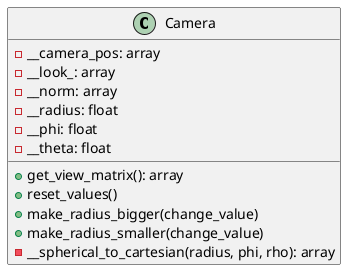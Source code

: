 @startuml

class Camera{
        - __camera_pos: array
        - __look_: array
        - __norm: array
        - __radius: float
        - __phi: float
        - __theta: float

        + get_view_matrix(): array
        + reset_values()
        + make_radius_bigger(change_value)
        + make_radius_smaller(change_value)
        - __spherical_to_cartesian(radius, phi, rho): array
}

@enduml